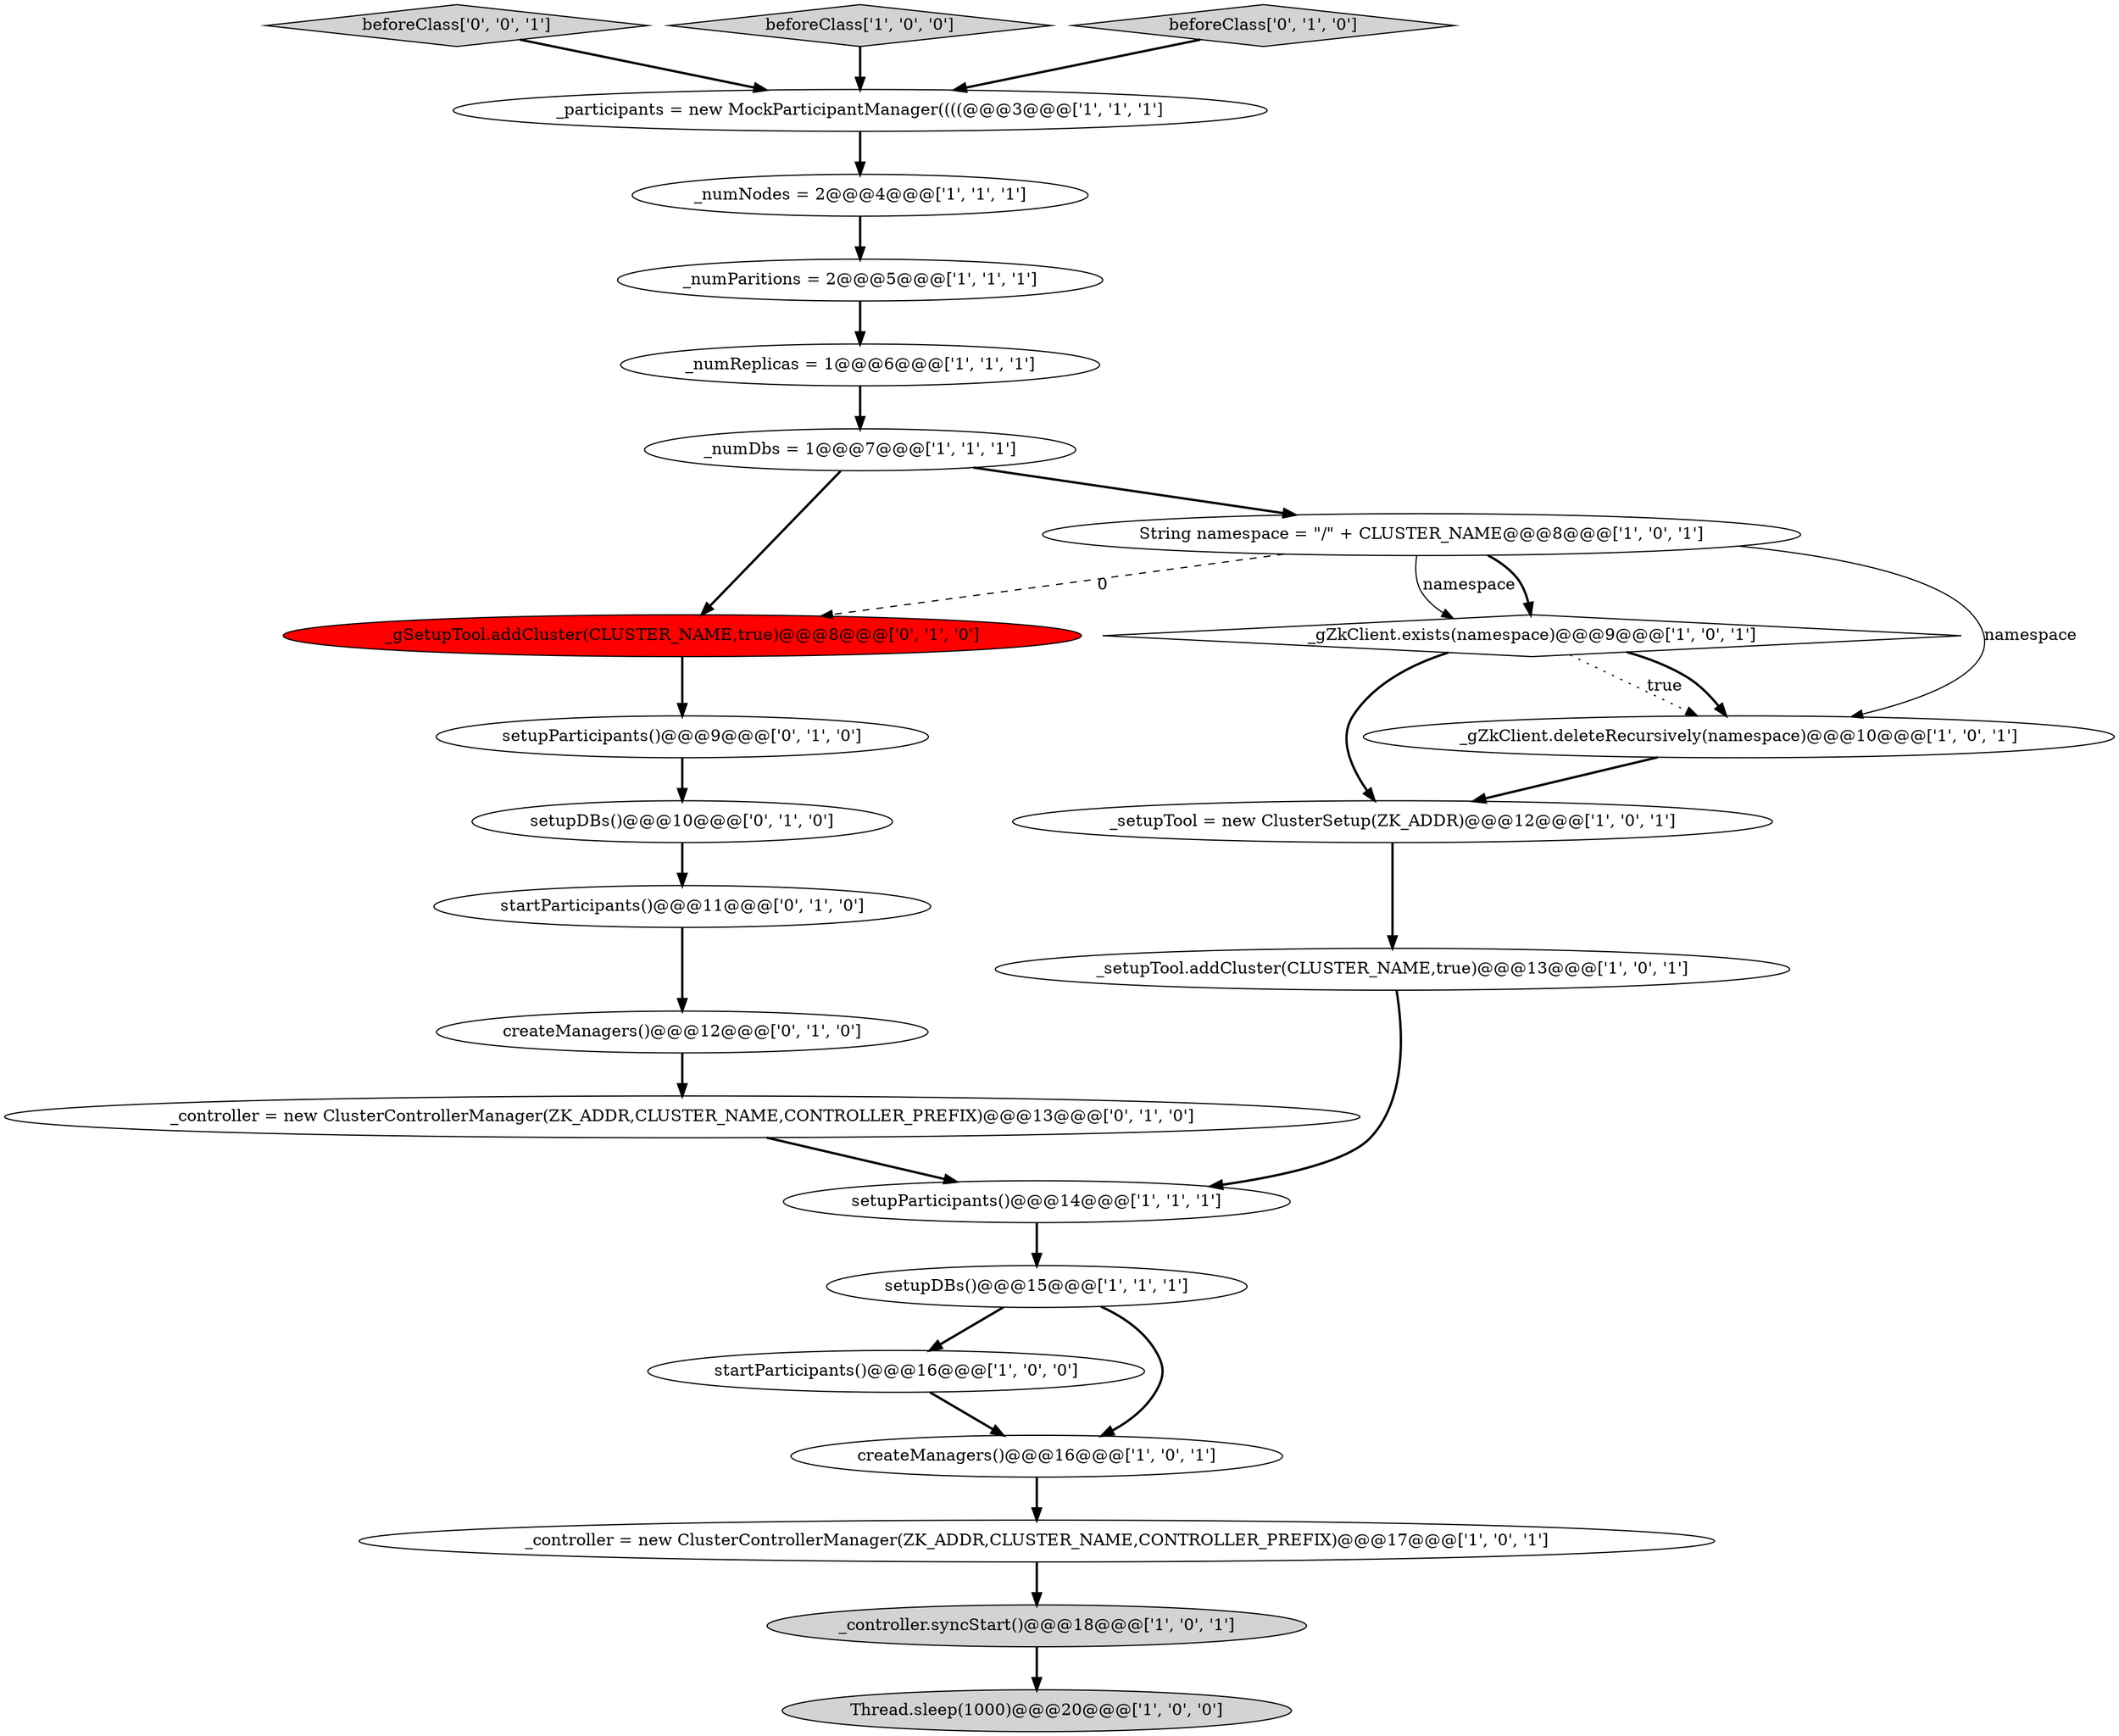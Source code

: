 digraph {
3 [style = filled, label = "_gZkClient.exists(namespace)@@@9@@@['1', '0', '1']", fillcolor = white, shape = diamond image = "AAA0AAABBB1BBB"];
20 [style = filled, label = "setupParticipants()@@@9@@@['0', '1', '0']", fillcolor = white, shape = ellipse image = "AAA0AAABBB2BBB"];
25 [style = filled, label = "beforeClass['0', '0', '1']", fillcolor = lightgray, shape = diamond image = "AAA0AAABBB3BBB"];
8 [style = filled, label = "beforeClass['1', '0', '0']", fillcolor = lightgray, shape = diamond image = "AAA0AAABBB1BBB"];
22 [style = filled, label = "setupDBs()@@@10@@@['0', '1', '0']", fillcolor = white, shape = ellipse image = "AAA0AAABBB2BBB"];
6 [style = filled, label = "_participants = new MockParticipantManager((((@@@3@@@['1', '1', '1']", fillcolor = white, shape = ellipse image = "AAA0AAABBB1BBB"];
16 [style = filled, label = "setupParticipants()@@@14@@@['1', '1', '1']", fillcolor = white, shape = ellipse image = "AAA0AAABBB1BBB"];
17 [style = filled, label = "Thread.sleep(1000)@@@20@@@['1', '0', '0']", fillcolor = lightgray, shape = ellipse image = "AAA0AAABBB1BBB"];
5 [style = filled, label = "_numParitions = 2@@@5@@@['1', '1', '1']", fillcolor = white, shape = ellipse image = "AAA0AAABBB1BBB"];
23 [style = filled, label = "_gSetupTool.addCluster(CLUSTER_NAME,true)@@@8@@@['0', '1', '0']", fillcolor = red, shape = ellipse image = "AAA1AAABBB2BBB"];
14 [style = filled, label = "_numDbs = 1@@@7@@@['1', '1', '1']", fillcolor = white, shape = ellipse image = "AAA0AAABBB1BBB"];
2 [style = filled, label = "String namespace = \"/\" + CLUSTER_NAME@@@8@@@['1', '0', '1']", fillcolor = white, shape = ellipse image = "AAA0AAABBB1BBB"];
11 [style = filled, label = "_numNodes = 2@@@4@@@['1', '1', '1']", fillcolor = white, shape = ellipse image = "AAA0AAABBB1BBB"];
15 [style = filled, label = "_setupTool = new ClusterSetup(ZK_ADDR)@@@12@@@['1', '0', '1']", fillcolor = white, shape = ellipse image = "AAA0AAABBB1BBB"];
12 [style = filled, label = "startParticipants()@@@16@@@['1', '0', '0']", fillcolor = white, shape = ellipse image = "AAA0AAABBB1BBB"];
4 [style = filled, label = "_setupTool.addCluster(CLUSTER_NAME,true)@@@13@@@['1', '0', '1']", fillcolor = white, shape = ellipse image = "AAA0AAABBB1BBB"];
9 [style = filled, label = "_gZkClient.deleteRecursively(namespace)@@@10@@@['1', '0', '1']", fillcolor = white, shape = ellipse image = "AAA0AAABBB1BBB"];
13 [style = filled, label = "_controller = new ClusterControllerManager(ZK_ADDR,CLUSTER_NAME,CONTROLLER_PREFIX)@@@17@@@['1', '0', '1']", fillcolor = white, shape = ellipse image = "AAA0AAABBB1BBB"];
24 [style = filled, label = "beforeClass['0', '1', '0']", fillcolor = lightgray, shape = diamond image = "AAA0AAABBB2BBB"];
0 [style = filled, label = "_numReplicas = 1@@@6@@@['1', '1', '1']", fillcolor = white, shape = ellipse image = "AAA0AAABBB1BBB"];
10 [style = filled, label = "_controller.syncStart()@@@18@@@['1', '0', '1']", fillcolor = lightgray, shape = ellipse image = "AAA0AAABBB1BBB"];
18 [style = filled, label = "createManagers()@@@12@@@['0', '1', '0']", fillcolor = white, shape = ellipse image = "AAA0AAABBB2BBB"];
7 [style = filled, label = "setupDBs()@@@15@@@['1', '1', '1']", fillcolor = white, shape = ellipse image = "AAA0AAABBB1BBB"];
21 [style = filled, label = "_controller = new ClusterControllerManager(ZK_ADDR,CLUSTER_NAME,CONTROLLER_PREFIX)@@@13@@@['0', '1', '0']", fillcolor = white, shape = ellipse image = "AAA0AAABBB2BBB"];
19 [style = filled, label = "startParticipants()@@@11@@@['0', '1', '0']", fillcolor = white, shape = ellipse image = "AAA0AAABBB2BBB"];
1 [style = filled, label = "createManagers()@@@16@@@['1', '0', '1']", fillcolor = white, shape = ellipse image = "AAA0AAABBB1BBB"];
2->23 [style = dashed, label="0"];
13->10 [style = bold, label=""];
23->20 [style = bold, label=""];
19->18 [style = bold, label=""];
7->1 [style = bold, label=""];
2->3 [style = solid, label="namespace"];
22->19 [style = bold, label=""];
7->12 [style = bold, label=""];
2->3 [style = bold, label=""];
16->7 [style = bold, label=""];
2->9 [style = solid, label="namespace"];
10->17 [style = bold, label=""];
3->15 [style = bold, label=""];
8->6 [style = bold, label=""];
3->9 [style = dotted, label="true"];
25->6 [style = bold, label=""];
12->1 [style = bold, label=""];
1->13 [style = bold, label=""];
20->22 [style = bold, label=""];
3->9 [style = bold, label=""];
11->5 [style = bold, label=""];
0->14 [style = bold, label=""];
14->23 [style = bold, label=""];
5->0 [style = bold, label=""];
9->15 [style = bold, label=""];
6->11 [style = bold, label=""];
15->4 [style = bold, label=""];
21->16 [style = bold, label=""];
14->2 [style = bold, label=""];
18->21 [style = bold, label=""];
24->6 [style = bold, label=""];
4->16 [style = bold, label=""];
}
